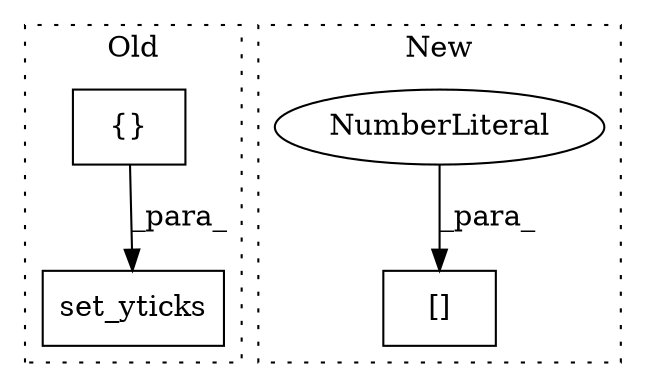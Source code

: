 digraph G {
subgraph cluster0 {
1 [label="set_yticks" a="32" s="785,807" l="11,1" shape="box"];
4 [label="{}" a="4" s="805" l="2" shape="box"];
label = "Old";
style="dotted";
}
subgraph cluster1 {
2 [label="[]" a="2" s="1137,1155" l="17,1" shape="box"];
3 [label="NumberLiteral" a="34" s="1154" l="1" shape="ellipse"];
label = "New";
style="dotted";
}
3 -> 2 [label="_para_"];
4 -> 1 [label="_para_"];
}